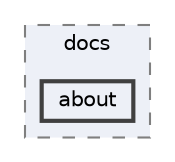 digraph "external/reflect-cpp/vcpkg/docs/about"
{
 // LATEX_PDF_SIZE
  bgcolor="transparent";
  edge [fontname=Helvetica,fontsize=10,labelfontname=Helvetica,labelfontsize=10];
  node [fontname=Helvetica,fontsize=10,shape=box,height=0.2,width=0.4];
  compound=true
  subgraph clusterdir_c7b4565d6eb24d1fffa102fe75eeae37 {
    graph [ bgcolor="#edf0f7", pencolor="grey50", label="docs", fontname=Helvetica,fontsize=10 style="filled,dashed", URL="dir_c7b4565d6eb24d1fffa102fe75eeae37.html",tooltip=""]
  dir_4e0f2a3dc87f508cf2840fe63ba44f0a [label="about", fillcolor="#edf0f7", color="grey25", style="filled,bold", URL="dir_4e0f2a3dc87f508cf2840fe63ba44f0a.html",tooltip=""];
  }
}
